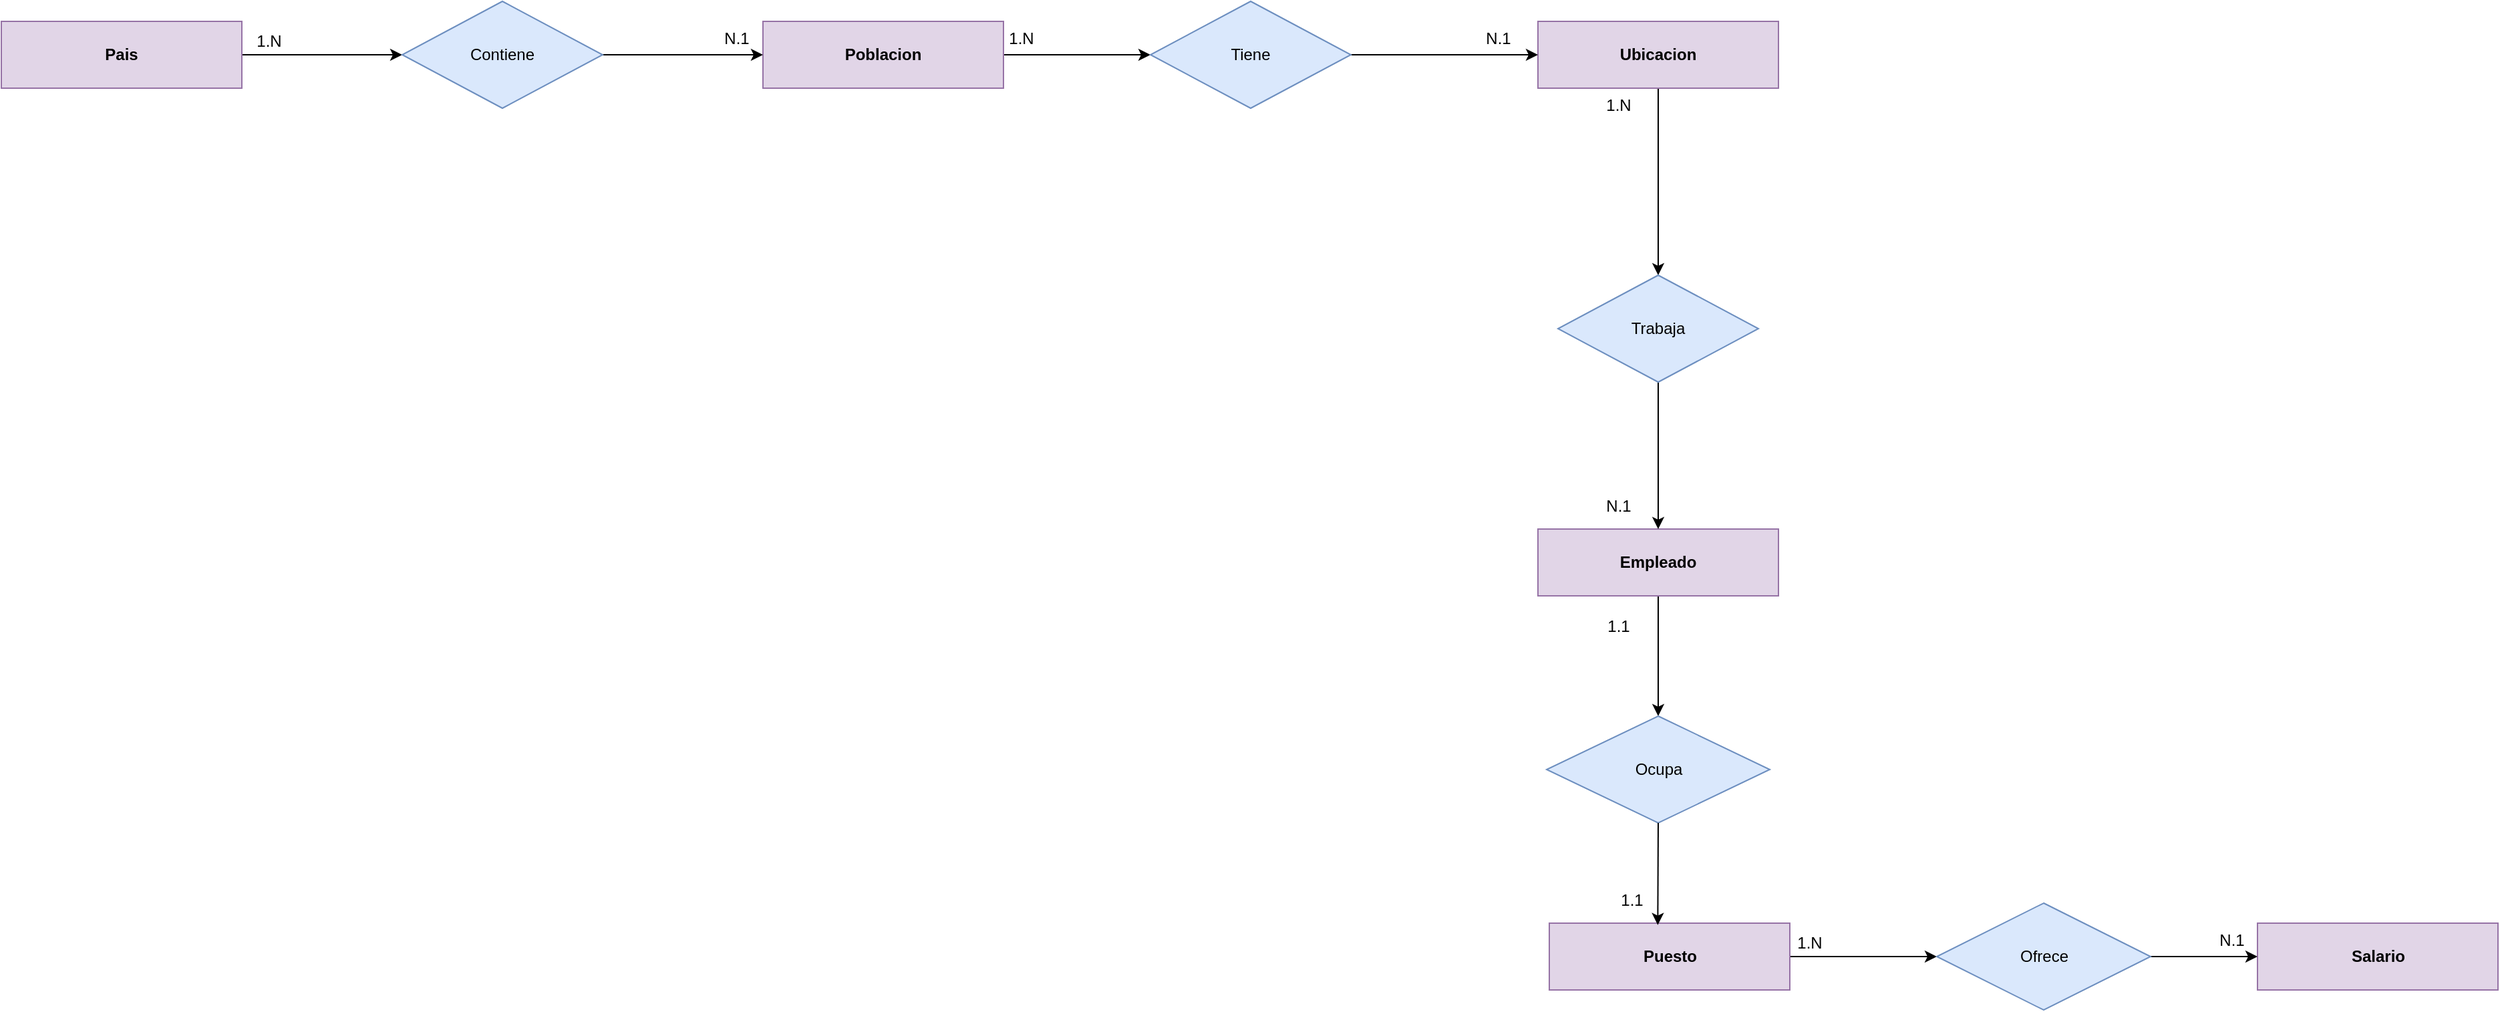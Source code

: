<mxfile version="26.0.16">
  <diagram name="Página-1" id="gpKXIw4_3M5giy0ZK9U_">
    <mxGraphModel dx="3760" dy="1560" grid="1" gridSize="10" guides="1" tooltips="1" connect="1" arrows="1" fold="1" page="1" pageScale="1" pageWidth="827" pageHeight="1169" math="0" shadow="0">
      <root>
        <mxCell id="0" />
        <mxCell id="1" parent="0" />
        <mxCell id="JCLJ_OQUS7cyFxiiIFlF-17" style="edgeStyle=orthogonalEdgeStyle;rounded=0;orthogonalLoop=1;jettySize=auto;html=1;exitX=1;exitY=0.5;exitDx=0;exitDy=0;entryX=0;entryY=0.5;entryDx=0;entryDy=0;" edge="1" parent="1" source="JCLJ_OQUS7cyFxiiIFlF-1" target="JCLJ_OQUS7cyFxiiIFlF-10">
          <mxGeometry relative="1" as="geometry" />
        </mxCell>
        <mxCell id="JCLJ_OQUS7cyFxiiIFlF-1" value="&lt;b&gt;Pais&lt;/b&gt;" style="rounded=0;whiteSpace=wrap;html=1;fillColor=#e1d5e7;strokeColor=#9673a6;" vertex="1" parent="1">
          <mxGeometry x="-70" y="190" width="180" height="50" as="geometry" />
        </mxCell>
        <mxCell id="JCLJ_OQUS7cyFxiiIFlF-38" style="edgeStyle=orthogonalEdgeStyle;rounded=0;orthogonalLoop=1;jettySize=auto;html=1;exitX=0.5;exitY=1;exitDx=0;exitDy=0;entryX=0.5;entryY=0;entryDx=0;entryDy=0;" edge="1" parent="1" source="JCLJ_OQUS7cyFxiiIFlF-4" target="JCLJ_OQUS7cyFxiiIFlF-37">
          <mxGeometry relative="1" as="geometry" />
        </mxCell>
        <mxCell id="JCLJ_OQUS7cyFxiiIFlF-4" value="&lt;b&gt;Empleado&lt;/b&gt;" style="rounded=0;whiteSpace=wrap;html=1;fillColor=#e1d5e7;strokeColor=#9673a6;" vertex="1" parent="1">
          <mxGeometry x="1080" y="570" width="180" height="50" as="geometry" />
        </mxCell>
        <mxCell id="JCLJ_OQUS7cyFxiiIFlF-19" style="edgeStyle=orthogonalEdgeStyle;rounded=0;orthogonalLoop=1;jettySize=auto;html=1;exitX=1;exitY=0.5;exitDx=0;exitDy=0;entryX=0;entryY=0.5;entryDx=0;entryDy=0;" edge="1" parent="1" source="JCLJ_OQUS7cyFxiiIFlF-5" target="JCLJ_OQUS7cyFxiiIFlF-8">
          <mxGeometry relative="1" as="geometry" />
        </mxCell>
        <mxCell id="JCLJ_OQUS7cyFxiiIFlF-5" value="&lt;b&gt;Poblacion&lt;/b&gt;" style="rounded=0;whiteSpace=wrap;html=1;fillColor=#e1d5e7;strokeColor=#9673a6;" vertex="1" parent="1">
          <mxGeometry x="500" y="190" width="180" height="50" as="geometry" />
        </mxCell>
        <mxCell id="JCLJ_OQUS7cyFxiiIFlF-21" style="edgeStyle=orthogonalEdgeStyle;rounded=0;orthogonalLoop=1;jettySize=auto;html=1;exitX=0.5;exitY=1;exitDx=0;exitDy=0;entryX=0.5;entryY=0;entryDx=0;entryDy=0;" edge="1" parent="1" source="JCLJ_OQUS7cyFxiiIFlF-6" target="JCLJ_OQUS7cyFxiiIFlF-7">
          <mxGeometry relative="1" as="geometry" />
        </mxCell>
        <mxCell id="JCLJ_OQUS7cyFxiiIFlF-6" value="&lt;b&gt;Ubicacion&lt;/b&gt;" style="rounded=0;whiteSpace=wrap;html=1;fillColor=#e1d5e7;strokeColor=#9673a6;" vertex="1" parent="1">
          <mxGeometry x="1080" y="190" width="180" height="50" as="geometry" />
        </mxCell>
        <mxCell id="JCLJ_OQUS7cyFxiiIFlF-22" style="edgeStyle=orthogonalEdgeStyle;rounded=0;orthogonalLoop=1;jettySize=auto;html=1;exitX=0.5;exitY=1;exitDx=0;exitDy=0;entryX=0.5;entryY=0;entryDx=0;entryDy=0;" edge="1" parent="1" source="JCLJ_OQUS7cyFxiiIFlF-7" target="JCLJ_OQUS7cyFxiiIFlF-4">
          <mxGeometry relative="1" as="geometry" />
        </mxCell>
        <mxCell id="JCLJ_OQUS7cyFxiiIFlF-7" value="Trabaja" style="rhombus;whiteSpace=wrap;html=1;fillColor=#dae8fc;strokeColor=#6c8ebf;" vertex="1" parent="1">
          <mxGeometry x="1095" y="380" width="150" height="80" as="geometry" />
        </mxCell>
        <mxCell id="JCLJ_OQUS7cyFxiiIFlF-20" style="edgeStyle=orthogonalEdgeStyle;rounded=0;orthogonalLoop=1;jettySize=auto;html=1;exitX=1;exitY=0.5;exitDx=0;exitDy=0;entryX=0;entryY=0.5;entryDx=0;entryDy=0;" edge="1" parent="1" source="JCLJ_OQUS7cyFxiiIFlF-8" target="JCLJ_OQUS7cyFxiiIFlF-6">
          <mxGeometry relative="1" as="geometry" />
        </mxCell>
        <mxCell id="JCLJ_OQUS7cyFxiiIFlF-8" value="Tiene" style="rhombus;whiteSpace=wrap;html=1;fillColor=#dae8fc;strokeColor=#6c8ebf;" vertex="1" parent="1">
          <mxGeometry x="790" y="175" width="150" height="80" as="geometry" />
        </mxCell>
        <mxCell id="JCLJ_OQUS7cyFxiiIFlF-18" style="edgeStyle=orthogonalEdgeStyle;rounded=0;orthogonalLoop=1;jettySize=auto;html=1;exitX=1;exitY=0.5;exitDx=0;exitDy=0;entryX=0;entryY=0.5;entryDx=0;entryDy=0;" edge="1" parent="1" source="JCLJ_OQUS7cyFxiiIFlF-10" target="JCLJ_OQUS7cyFxiiIFlF-5">
          <mxGeometry relative="1" as="geometry" />
        </mxCell>
        <mxCell id="JCLJ_OQUS7cyFxiiIFlF-10" value="Contiene" style="rhombus;whiteSpace=wrap;html=1;fillColor=#dae8fc;strokeColor=#6c8ebf;" vertex="1" parent="1">
          <mxGeometry x="230" y="175" width="150" height="80" as="geometry" />
        </mxCell>
        <mxCell id="JCLJ_OQUS7cyFxiiIFlF-25" value="1.N" style="text;html=1;align=center;verticalAlign=middle;resizable=0;points=[];autosize=1;strokeColor=none;fillColor=none;" vertex="1" parent="1">
          <mxGeometry x="110" y="190" width="40" height="30" as="geometry" />
        </mxCell>
        <mxCell id="JCLJ_OQUS7cyFxiiIFlF-26" value="N.1" style="text;html=1;align=center;verticalAlign=middle;resizable=0;points=[];autosize=1;strokeColor=none;fillColor=none;" vertex="1" parent="1">
          <mxGeometry x="460" y="188" width="40" height="30" as="geometry" />
        </mxCell>
        <mxCell id="JCLJ_OQUS7cyFxiiIFlF-27" value="1.N" style="text;html=1;align=center;verticalAlign=middle;resizable=0;points=[];autosize=1;strokeColor=none;fillColor=none;" vertex="1" parent="1">
          <mxGeometry x="673" y="188" width="40" height="30" as="geometry" />
        </mxCell>
        <mxCell id="JCLJ_OQUS7cyFxiiIFlF-28" value="N.1" style="text;html=1;align=center;verticalAlign=middle;resizable=0;points=[];autosize=1;strokeColor=none;fillColor=none;" vertex="1" parent="1">
          <mxGeometry x="1030" y="188" width="40" height="30" as="geometry" />
        </mxCell>
        <mxCell id="JCLJ_OQUS7cyFxiiIFlF-29" value="1.N" style="text;html=1;align=center;verticalAlign=middle;resizable=0;points=[];autosize=1;strokeColor=none;fillColor=none;" vertex="1" parent="1">
          <mxGeometry x="1120" y="238" width="40" height="30" as="geometry" />
        </mxCell>
        <mxCell id="JCLJ_OQUS7cyFxiiIFlF-30" value="N.1" style="text;html=1;align=center;verticalAlign=middle;resizable=0;points=[];autosize=1;strokeColor=none;fillColor=none;" vertex="1" parent="1">
          <mxGeometry x="1120" y="538" width="40" height="30" as="geometry" />
        </mxCell>
        <mxCell id="JCLJ_OQUS7cyFxiiIFlF-36" value="" style="group" vertex="1" connectable="0" parent="1">
          <mxGeometry x="1088.5" y="850" width="710" height="80" as="geometry" />
        </mxCell>
        <mxCell id="JCLJ_OQUS7cyFxiiIFlF-2" value="&lt;b&gt;Salario&lt;/b&gt;" style="rounded=0;whiteSpace=wrap;html=1;fillColor=#e1d5e7;strokeColor=#9673a6;" vertex="1" parent="JCLJ_OQUS7cyFxiiIFlF-36">
          <mxGeometry x="530" y="15" width="180" height="50" as="geometry" />
        </mxCell>
        <mxCell id="JCLJ_OQUS7cyFxiiIFlF-31" style="edgeStyle=orthogonalEdgeStyle;rounded=0;orthogonalLoop=1;jettySize=auto;html=1;exitX=1;exitY=0.5;exitDx=0;exitDy=0;entryX=0;entryY=0.5;entryDx=0;entryDy=0;" edge="1" parent="JCLJ_OQUS7cyFxiiIFlF-36" source="JCLJ_OQUS7cyFxiiIFlF-3" target="JCLJ_OQUS7cyFxiiIFlF-24">
          <mxGeometry relative="1" as="geometry" />
        </mxCell>
        <mxCell id="JCLJ_OQUS7cyFxiiIFlF-3" value="&lt;b&gt;Puesto&lt;/b&gt;" style="rounded=0;whiteSpace=wrap;html=1;fillColor=#e1d5e7;strokeColor=#9673a6;" vertex="1" parent="JCLJ_OQUS7cyFxiiIFlF-36">
          <mxGeometry y="15" width="180" height="50" as="geometry" />
        </mxCell>
        <mxCell id="JCLJ_OQUS7cyFxiiIFlF-32" style="edgeStyle=orthogonalEdgeStyle;rounded=0;orthogonalLoop=1;jettySize=auto;html=1;exitX=1;exitY=0.5;exitDx=0;exitDy=0;entryX=0;entryY=0.5;entryDx=0;entryDy=0;" edge="1" parent="JCLJ_OQUS7cyFxiiIFlF-36" source="JCLJ_OQUS7cyFxiiIFlF-24" target="JCLJ_OQUS7cyFxiiIFlF-2">
          <mxGeometry relative="1" as="geometry" />
        </mxCell>
        <mxCell id="JCLJ_OQUS7cyFxiiIFlF-24" value="Ofrece" style="rhombus;whiteSpace=wrap;html=1;fillColor=#dae8fc;strokeColor=#6c8ebf;" vertex="1" parent="JCLJ_OQUS7cyFxiiIFlF-36">
          <mxGeometry x="290" width="160" height="80" as="geometry" />
        </mxCell>
        <mxCell id="JCLJ_OQUS7cyFxiiIFlF-33" value="1.N" style="text;html=1;align=center;verticalAlign=middle;resizable=0;points=[];autosize=1;strokeColor=none;fillColor=none;" vertex="1" parent="JCLJ_OQUS7cyFxiiIFlF-36">
          <mxGeometry x="174" y="15" width="40" height="30" as="geometry" />
        </mxCell>
        <mxCell id="JCLJ_OQUS7cyFxiiIFlF-35" value="N.1" style="text;html=1;align=center;verticalAlign=middle;resizable=0;points=[];autosize=1;strokeColor=none;fillColor=none;" vertex="1" parent="JCLJ_OQUS7cyFxiiIFlF-36">
          <mxGeometry x="490" y="13" width="40" height="30" as="geometry" />
        </mxCell>
        <mxCell id="JCLJ_OQUS7cyFxiiIFlF-41" value="1.1" style="text;html=1;align=center;verticalAlign=middle;resizable=0;points=[];autosize=1;strokeColor=none;fillColor=none;" vertex="1" parent="JCLJ_OQUS7cyFxiiIFlF-36">
          <mxGeometry x="41.5" y="-17" width="40" height="30" as="geometry" />
        </mxCell>
        <mxCell id="JCLJ_OQUS7cyFxiiIFlF-37" value="Ocupa" style="rhombus;whiteSpace=wrap;html=1;fillColor=#dae8fc;strokeColor=#6c8ebf;" vertex="1" parent="1">
          <mxGeometry x="1086.5" y="710" width="167" height="80" as="geometry" />
        </mxCell>
        <mxCell id="JCLJ_OQUS7cyFxiiIFlF-39" style="rounded=0;orthogonalLoop=1;jettySize=auto;html=1;exitX=0.5;exitY=1;exitDx=0;exitDy=0;entryX=0.451;entryY=0.027;entryDx=0;entryDy=0;entryPerimeter=0;" edge="1" parent="1" source="JCLJ_OQUS7cyFxiiIFlF-37" target="JCLJ_OQUS7cyFxiiIFlF-3">
          <mxGeometry relative="1" as="geometry" />
        </mxCell>
        <mxCell id="JCLJ_OQUS7cyFxiiIFlF-40" value="1.1" style="text;html=1;align=center;verticalAlign=middle;resizable=0;points=[];autosize=1;strokeColor=none;fillColor=none;" vertex="1" parent="1">
          <mxGeometry x="1120" y="628" width="40" height="30" as="geometry" />
        </mxCell>
      </root>
    </mxGraphModel>
  </diagram>
</mxfile>
